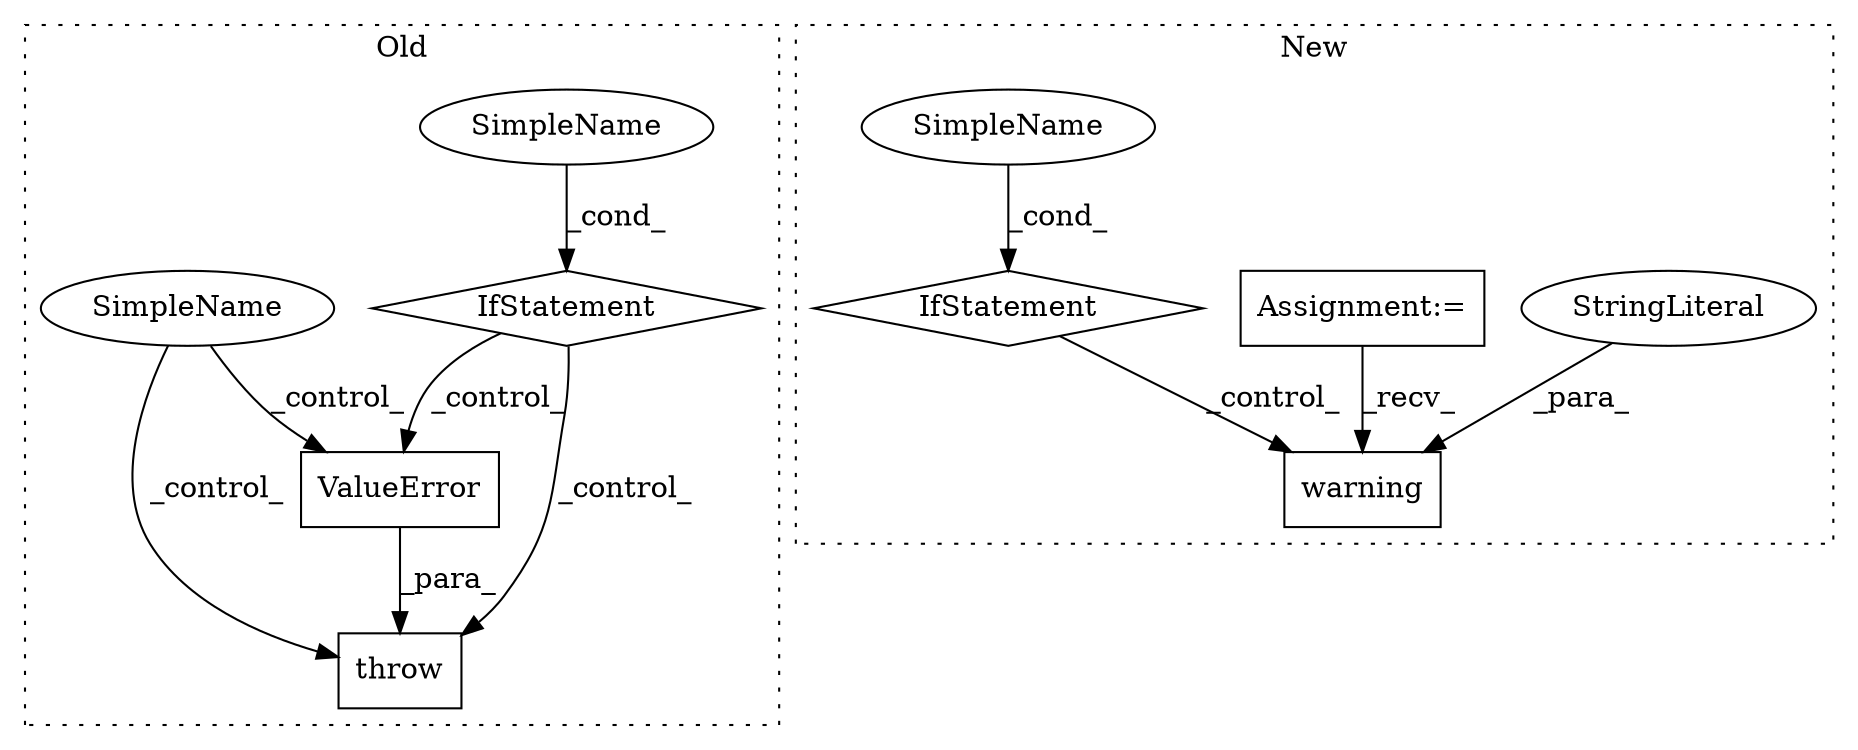digraph G {
subgraph cluster0 {
1 [label="throw" a="53" s="5016" l="6" shape="box"];
7 [label="IfStatement" a="25" s="3979,4023" l="4,2" shape="diamond"];
8 [label="ValueError" a="32" s="5022,5080" l="11,1" shape="box"];
9 [label="SimpleName" a="42" s="" l="" shape="ellipse"];
10 [label="SimpleName" a="42" s="" l="" shape="ellipse"];
label = "Old";
style="dotted";
}
subgraph cluster1 {
2 [label="warning" a="32" s="4605,4664" l="8,1" shape="box"];
3 [label="StringLiteral" a="45" s="4613" l="51" shape="ellipse"];
4 [label="Assignment:=" a="7" s="4457" l="7" shape="box"];
5 [label="IfStatement" a="25" s="4538,4587" l="4,2" shape="diamond"];
6 [label="SimpleName" a="42" s="" l="" shape="ellipse"];
label = "New";
style="dotted";
}
3 -> 2 [label="_para_"];
4 -> 2 [label="_recv_"];
5 -> 2 [label="_control_"];
6 -> 5 [label="_cond_"];
7 -> 8 [label="_control_"];
7 -> 1 [label="_control_"];
8 -> 1 [label="_para_"];
9 -> 7 [label="_cond_"];
10 -> 8 [label="_control_"];
10 -> 1 [label="_control_"];
}